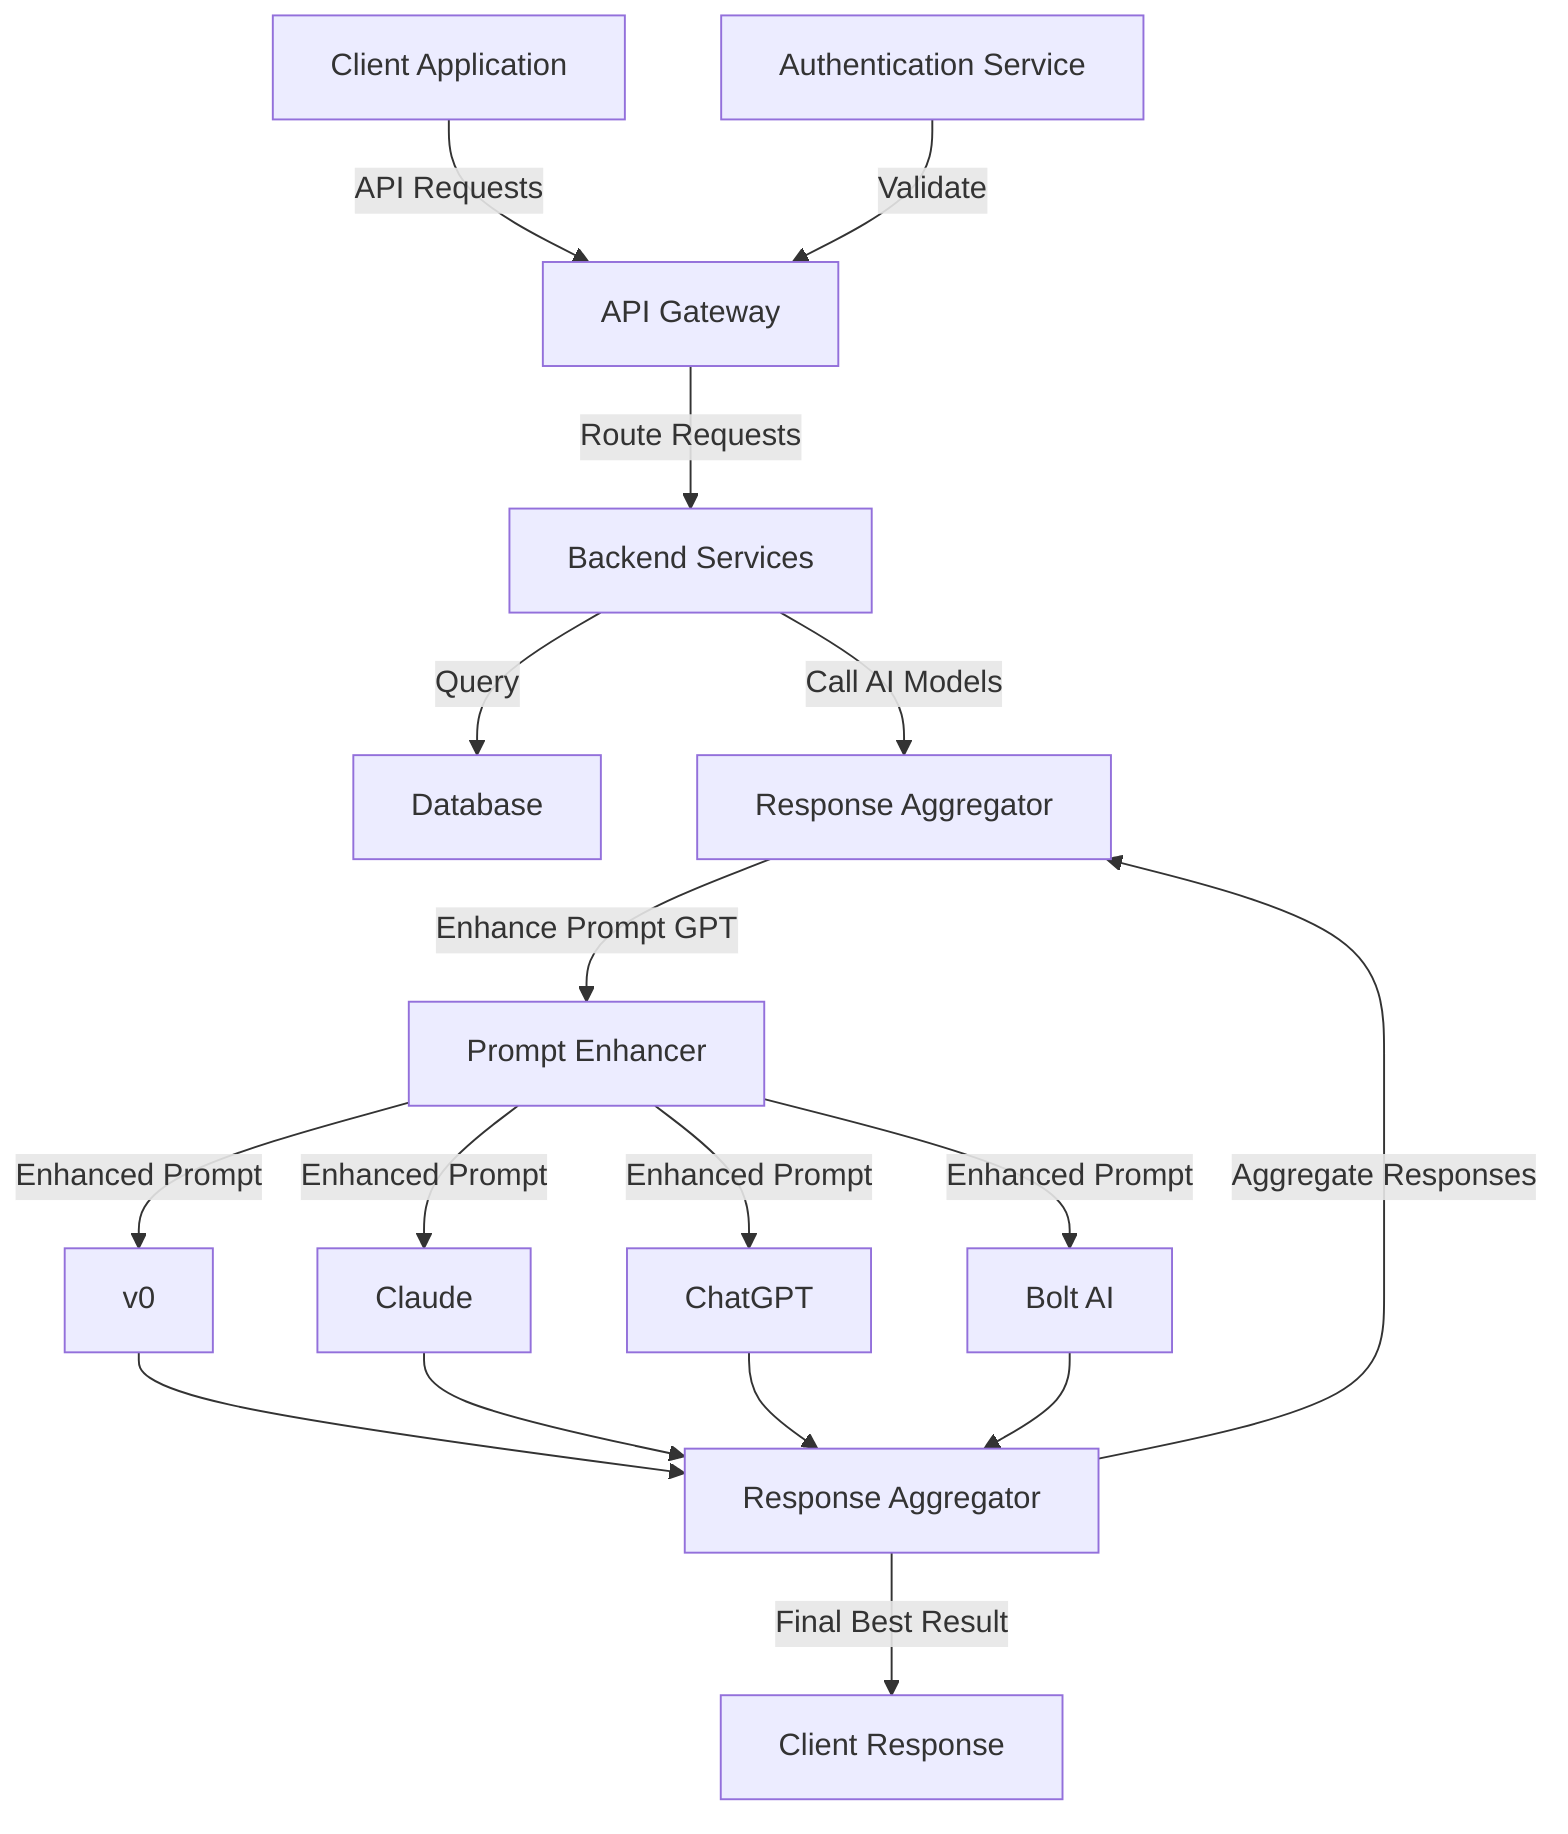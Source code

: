 graph TD
    A[Client Application] -->|API Requests| B[API Gateway]
    B -->|Route Requests| C[Backend Services]
    C -->|Query| D[Database]
    C -->|Call AI Models| E[AI Model Integrations]
    E -->|Enhance Prompt GPT| J[Prompt Enhancer]
    J -->|Enhanced Prompt| F[v0]
    J -->|Enhanced Prompt| G[Claude] 
    J -->|Enhanced Prompt| H[ChatGPT] 
    J -->|Enhanced Prompt| I[Bolt AI]
    F --> K[Response Aggregator] 
    G --> K[Response Aggregator]
    H --> K[Response Aggregator]
    I --> K[Response Aggregator]
    K -->|Aggregate Responses| E[Response Aggregator]
    K -->|Final Best Result| N[Client Response]
    L[Authentication Service] -->|Validate| B